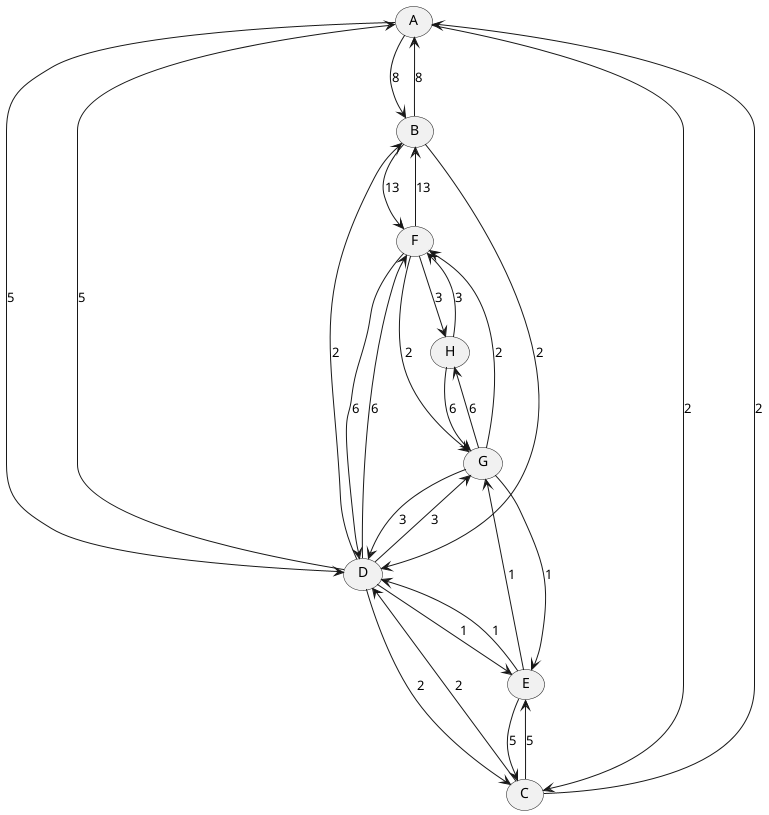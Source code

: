 @startuml
	(A)
	(B)
	(C)
	(D)
	(E)
	(F)
	(G)
	(H)
	A --> B : 8
	A --> C : 2
	A --> D : 5

	B --> A : 8
	B --> D : 2
	B --> F : 13

	C --> A : 2
	C --> D : 2
	C --> E : 5

	D --> B : 2
	D --> A : 5
	D --> C : 2
	D --> E : 1
	D --> G : 3
	D --> F : 6

	E --> C : 5
	E --> D : 1
	E --> G : 1

	F --> B : 13
	F --> D : 6
	F --> G : 2
	F --> H : 3

	G --> E : 1
	G --> D : 3
	G --> F : 2
	G --> H : 6

	H --> F : 3
	H --> G : 6

@enduml